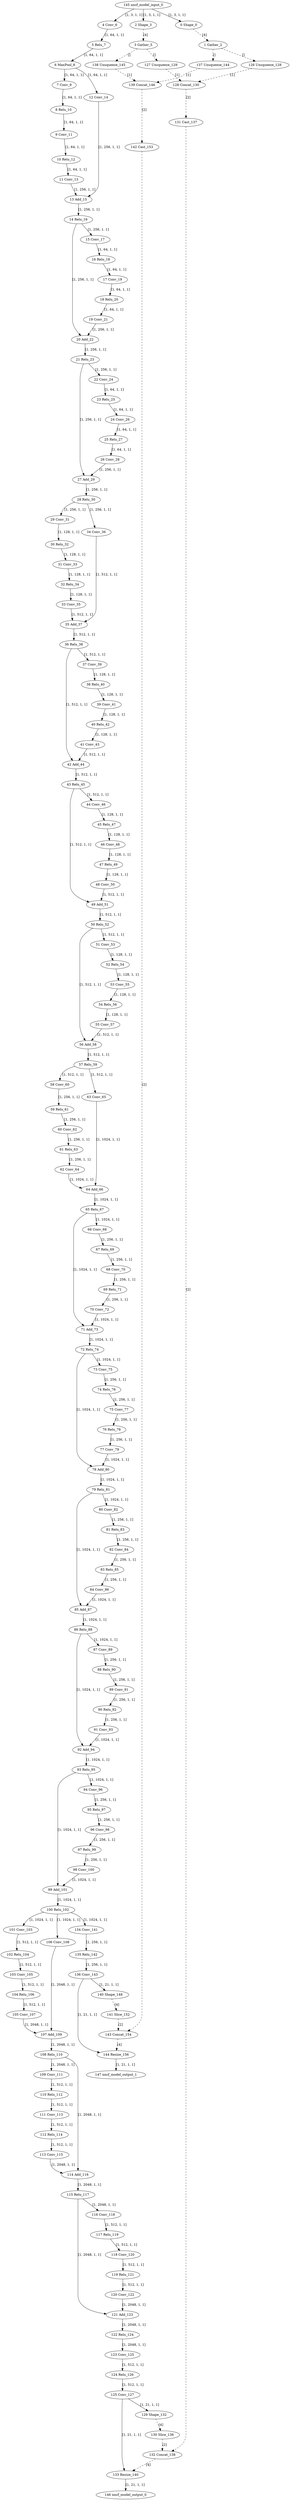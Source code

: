 strict digraph  {
"0 Shape_0" [id=0, type=Shape];
"1 Gather_2" [id=1, type=Gather];
"2 Shape_3" [id=2, type=Shape];
"3 Gather_5" [id=3, type=Gather];
"4 Conv_6" [id=4, type=Conv];
"5 Relu_7" [id=5, type=Relu];
"6 MaxPool_8" [id=6, type=MaxPool];
"7 Conv_9" [id=7, type=Conv];
"8 Relu_10" [id=8, type=Relu];
"9 Conv_11" [id=9, type=Conv];
"10 Relu_12" [id=10, type=Relu];
"11 Conv_13" [id=11, type=Conv];
"12 Conv_14" [id=12, type=Conv];
"13 Add_15" [id=13, type=Add];
"14 Relu_16" [id=14, type=Relu];
"15 Conv_17" [id=15, type=Conv];
"16 Relu_18" [id=16, type=Relu];
"17 Conv_19" [id=17, type=Conv];
"18 Relu_20" [id=18, type=Relu];
"19 Conv_21" [id=19, type=Conv];
"20 Add_22" [id=20, type=Add];
"21 Relu_23" [id=21, type=Relu];
"22 Conv_24" [id=22, type=Conv];
"23 Relu_25" [id=23, type=Relu];
"24 Conv_26" [id=24, type=Conv];
"25 Relu_27" [id=25, type=Relu];
"26 Conv_28" [id=26, type=Conv];
"27 Add_29" [id=27, type=Add];
"28 Relu_30" [id=28, type=Relu];
"29 Conv_31" [id=29, type=Conv];
"30 Relu_32" [id=30, type=Relu];
"31 Conv_33" [id=31, type=Conv];
"32 Relu_34" [id=32, type=Relu];
"33 Conv_35" [id=33, type=Conv];
"34 Conv_36" [id=34, type=Conv];
"35 Add_37" [id=35, type=Add];
"36 Relu_38" [id=36, type=Relu];
"37 Conv_39" [id=37, type=Conv];
"38 Relu_40" [id=38, type=Relu];
"39 Conv_41" [id=39, type=Conv];
"40 Relu_42" [id=40, type=Relu];
"41 Conv_43" [id=41, type=Conv];
"42 Add_44" [id=42, type=Add];
"43 Relu_45" [id=43, type=Relu];
"44 Conv_46" [id=44, type=Conv];
"45 Relu_47" [id=45, type=Relu];
"46 Conv_48" [id=46, type=Conv];
"47 Relu_49" [id=47, type=Relu];
"48 Conv_50" [id=48, type=Conv];
"49 Add_51" [id=49, type=Add];
"50 Relu_52" [id=50, type=Relu];
"51 Conv_53" [id=51, type=Conv];
"52 Relu_54" [id=52, type=Relu];
"53 Conv_55" [id=53, type=Conv];
"54 Relu_56" [id=54, type=Relu];
"55 Conv_57" [id=55, type=Conv];
"56 Add_58" [id=56, type=Add];
"57 Relu_59" [id=57, type=Relu];
"58 Conv_60" [id=58, type=Conv];
"59 Relu_61" [id=59, type=Relu];
"60 Conv_62" [id=60, type=Conv];
"61 Relu_63" [id=61, type=Relu];
"62 Conv_64" [id=62, type=Conv];
"63 Conv_65" [id=63, type=Conv];
"64 Add_66" [id=64, type=Add];
"65 Relu_67" [id=65, type=Relu];
"66 Conv_68" [id=66, type=Conv];
"67 Relu_69" [id=67, type=Relu];
"68 Conv_70" [id=68, type=Conv];
"69 Relu_71" [id=69, type=Relu];
"70 Conv_72" [id=70, type=Conv];
"71 Add_73" [id=71, type=Add];
"72 Relu_74" [id=72, type=Relu];
"73 Conv_75" [id=73, type=Conv];
"74 Relu_76" [id=74, type=Relu];
"75 Conv_77" [id=75, type=Conv];
"76 Relu_78" [id=76, type=Relu];
"77 Conv_79" [id=77, type=Conv];
"78 Add_80" [id=78, type=Add];
"79 Relu_81" [id=79, type=Relu];
"80 Conv_82" [id=80, type=Conv];
"81 Relu_83" [id=81, type=Relu];
"82 Conv_84" [id=82, type=Conv];
"83 Relu_85" [id=83, type=Relu];
"84 Conv_86" [id=84, type=Conv];
"85 Add_87" [id=85, type=Add];
"86 Relu_88" [id=86, type=Relu];
"87 Conv_89" [id=87, type=Conv];
"88 Relu_90" [id=88, type=Relu];
"89 Conv_91" [id=89, type=Conv];
"90 Relu_92" [id=90, type=Relu];
"91 Conv_93" [id=91, type=Conv];
"92 Add_94" [id=92, type=Add];
"93 Relu_95" [id=93, type=Relu];
"94 Conv_96" [id=94, type=Conv];
"95 Relu_97" [id=95, type=Relu];
"96 Conv_98" [id=96, type=Conv];
"97 Relu_99" [id=97, type=Relu];
"98 Conv_100" [id=98, type=Conv];
"99 Add_101" [id=99, type=Add];
"100 Relu_102" [id=100, type=Relu];
"101 Conv_103" [id=101, type=Conv];
"102 Relu_104" [id=102, type=Relu];
"103 Conv_105" [id=103, type=Conv];
"104 Relu_106" [id=104, type=Relu];
"105 Conv_107" [id=105, type=Conv];
"106 Conv_108" [id=106, type=Conv];
"107 Add_109" [id=107, type=Add];
"108 Relu_110" [id=108, type=Relu];
"109 Conv_111" [id=109, type=Conv];
"110 Relu_112" [id=110, type=Relu];
"111 Conv_113" [id=111, type=Conv];
"112 Relu_114" [id=112, type=Relu];
"113 Conv_115" [id=113, type=Conv];
"114 Add_116" [id=114, type=Add];
"115 Relu_117" [id=115, type=Relu];
"116 Conv_118" [id=116, type=Conv];
"117 Relu_119" [id=117, type=Relu];
"118 Conv_120" [id=118, type=Conv];
"119 Relu_121" [id=119, type=Relu];
"120 Conv_122" [id=120, type=Conv];
"121 Add_123" [id=121, type=Add];
"122 Relu_124" [id=122, type=Relu];
"123 Conv_125" [id=123, type=Conv];
"124 Relu_126" [id=124, type=Relu];
"125 Conv_127" [id=125, type=Conv];
"126 Unsqueeze_128" [id=126, type=Unsqueeze];
"127 Unsqueeze_129" [id=127, type=Unsqueeze];
"128 Concat_130" [id=128, type=Concat];
"129 Shape_132" [id=129, type=Shape];
"130 Slice_136" [id=130, type=Slice];
"131 Cast_137" [id=131, type=Cast];
"132 Concat_138" [id=132, type=Concat];
"133 Resize_140" [id=133, type=Resize];
"134 Conv_141" [id=134, type=Conv];
"135 Relu_142" [id=135, type=Relu];
"136 Conv_143" [id=136, type=Conv];
"137 Unsqueeze_144" [id=137, type=Unsqueeze];
"138 Unsqueeze_145" [id=138, type=Unsqueeze];
"139 Concat_146" [id=139, type=Concat];
"140 Shape_148" [id=140, type=Shape];
"141 Slice_152" [id=141, type=Slice];
"142 Cast_153" [id=142, type=Cast];
"143 Concat_154" [id=143, type=Concat];
"144 Resize_156" [id=144, type=Resize];
"145 nncf_model_input_0" [id=145, type=nncf_model_input];
"146 nncf_model_output_0" [id=146, type=nncf_model_output];
"147 nncf_model_output_1" [id=147, type=nncf_model_output];
"0 Shape_0" -> "1 Gather_2"  [label="[4]", style=dashed];
"1 Gather_2" -> "126 Unsqueeze_128"  [label="[]", style=dashed];
"1 Gather_2" -> "137 Unsqueeze_144"  [label="[]", style=dashed];
"2 Shape_3" -> "3 Gather_5"  [label="[4]", style=dashed];
"3 Gather_5" -> "127 Unsqueeze_129"  [label="[]", style=dashed];
"3 Gather_5" -> "138 Unsqueeze_145"  [label="[]", style=dashed];
"4 Conv_6" -> "5 Relu_7"  [label="[1, 64, 1, 1]", style=solid];
"5 Relu_7" -> "6 MaxPool_8"  [label="[1, 64, 1, 1]", style=solid];
"6 MaxPool_8" -> "7 Conv_9"  [label="[1, 64, 1, 1]", style=solid];
"6 MaxPool_8" -> "12 Conv_14"  [label="[1, 64, 1, 1]", style=solid];
"7 Conv_9" -> "8 Relu_10"  [label="[1, 64, 1, 1]", style=solid];
"8 Relu_10" -> "9 Conv_11"  [label="[1, 64, 1, 1]", style=solid];
"9 Conv_11" -> "10 Relu_12"  [label="[1, 64, 1, 1]", style=solid];
"10 Relu_12" -> "11 Conv_13"  [label="[1, 64, 1, 1]", style=solid];
"11 Conv_13" -> "13 Add_15"  [label="[1, 256, 1, 1]", style=solid];
"12 Conv_14" -> "13 Add_15"  [label="[1, 256, 1, 1]", style=solid];
"13 Add_15" -> "14 Relu_16"  [label="[1, 256, 1, 1]", style=solid];
"14 Relu_16" -> "15 Conv_17"  [label="[1, 256, 1, 1]", style=solid];
"14 Relu_16" -> "20 Add_22"  [label="[1, 256, 1, 1]", style=solid];
"15 Conv_17" -> "16 Relu_18"  [label="[1, 64, 1, 1]", style=solid];
"16 Relu_18" -> "17 Conv_19"  [label="[1, 64, 1, 1]", style=solid];
"17 Conv_19" -> "18 Relu_20"  [label="[1, 64, 1, 1]", style=solid];
"18 Relu_20" -> "19 Conv_21"  [label="[1, 64, 1, 1]", style=solid];
"19 Conv_21" -> "20 Add_22"  [label="[1, 256, 1, 1]", style=solid];
"20 Add_22" -> "21 Relu_23"  [label="[1, 256, 1, 1]", style=solid];
"21 Relu_23" -> "22 Conv_24"  [label="[1, 256, 1, 1]", style=solid];
"21 Relu_23" -> "27 Add_29"  [label="[1, 256, 1, 1]", style=solid];
"22 Conv_24" -> "23 Relu_25"  [label="[1, 64, 1, 1]", style=solid];
"23 Relu_25" -> "24 Conv_26"  [label="[1, 64, 1, 1]", style=solid];
"24 Conv_26" -> "25 Relu_27"  [label="[1, 64, 1, 1]", style=solid];
"25 Relu_27" -> "26 Conv_28"  [label="[1, 64, 1, 1]", style=solid];
"26 Conv_28" -> "27 Add_29"  [label="[1, 256, 1, 1]", style=solid];
"27 Add_29" -> "28 Relu_30"  [label="[1, 256, 1, 1]", style=solid];
"28 Relu_30" -> "29 Conv_31"  [label="[1, 256, 1, 1]", style=solid];
"28 Relu_30" -> "34 Conv_36"  [label="[1, 256, 1, 1]", style=solid];
"29 Conv_31" -> "30 Relu_32"  [label="[1, 128, 1, 1]", style=solid];
"30 Relu_32" -> "31 Conv_33"  [label="[1, 128, 1, 1]", style=solid];
"31 Conv_33" -> "32 Relu_34"  [label="[1, 128, 1, 1]", style=solid];
"32 Relu_34" -> "33 Conv_35"  [label="[1, 128, 1, 1]", style=solid];
"33 Conv_35" -> "35 Add_37"  [label="[1, 512, 1, 1]", style=solid];
"34 Conv_36" -> "35 Add_37"  [label="[1, 512, 1, 1]", style=solid];
"35 Add_37" -> "36 Relu_38"  [label="[1, 512, 1, 1]", style=solid];
"36 Relu_38" -> "37 Conv_39"  [label="[1, 512, 1, 1]", style=solid];
"36 Relu_38" -> "42 Add_44"  [label="[1, 512, 1, 1]", style=solid];
"37 Conv_39" -> "38 Relu_40"  [label="[1, 128, 1, 1]", style=solid];
"38 Relu_40" -> "39 Conv_41"  [label="[1, 128, 1, 1]", style=solid];
"39 Conv_41" -> "40 Relu_42"  [label="[1, 128, 1, 1]", style=solid];
"40 Relu_42" -> "41 Conv_43"  [label="[1, 128, 1, 1]", style=solid];
"41 Conv_43" -> "42 Add_44"  [label="[1, 512, 1, 1]", style=solid];
"42 Add_44" -> "43 Relu_45"  [label="[1, 512, 1, 1]", style=solid];
"43 Relu_45" -> "44 Conv_46"  [label="[1, 512, 1, 1]", style=solid];
"43 Relu_45" -> "49 Add_51"  [label="[1, 512, 1, 1]", style=solid];
"44 Conv_46" -> "45 Relu_47"  [label="[1, 128, 1, 1]", style=solid];
"45 Relu_47" -> "46 Conv_48"  [label="[1, 128, 1, 1]", style=solid];
"46 Conv_48" -> "47 Relu_49"  [label="[1, 128, 1, 1]", style=solid];
"47 Relu_49" -> "48 Conv_50"  [label="[1, 128, 1, 1]", style=solid];
"48 Conv_50" -> "49 Add_51"  [label="[1, 512, 1, 1]", style=solid];
"49 Add_51" -> "50 Relu_52"  [label="[1, 512, 1, 1]", style=solid];
"50 Relu_52" -> "51 Conv_53"  [label="[1, 512, 1, 1]", style=solid];
"50 Relu_52" -> "56 Add_58"  [label="[1, 512, 1, 1]", style=solid];
"51 Conv_53" -> "52 Relu_54"  [label="[1, 128, 1, 1]", style=solid];
"52 Relu_54" -> "53 Conv_55"  [label="[1, 128, 1, 1]", style=solid];
"53 Conv_55" -> "54 Relu_56"  [label="[1, 128, 1, 1]", style=solid];
"54 Relu_56" -> "55 Conv_57"  [label="[1, 128, 1, 1]", style=solid];
"55 Conv_57" -> "56 Add_58"  [label="[1, 512, 1, 1]", style=solid];
"56 Add_58" -> "57 Relu_59"  [label="[1, 512, 1, 1]", style=solid];
"57 Relu_59" -> "58 Conv_60"  [label="[1, 512, 1, 1]", style=solid];
"57 Relu_59" -> "63 Conv_65"  [label="[1, 512, 1, 1]", style=solid];
"58 Conv_60" -> "59 Relu_61"  [label="[1, 256, 1, 1]", style=solid];
"59 Relu_61" -> "60 Conv_62"  [label="[1, 256, 1, 1]", style=solid];
"60 Conv_62" -> "61 Relu_63"  [label="[1, 256, 1, 1]", style=solid];
"61 Relu_63" -> "62 Conv_64"  [label="[1, 256, 1, 1]", style=solid];
"62 Conv_64" -> "64 Add_66"  [label="[1, 1024, 1, 1]", style=solid];
"63 Conv_65" -> "64 Add_66"  [label="[1, 1024, 1, 1]", style=solid];
"64 Add_66" -> "65 Relu_67"  [label="[1, 1024, 1, 1]", style=solid];
"65 Relu_67" -> "66 Conv_68"  [label="[1, 1024, 1, 1]", style=solid];
"65 Relu_67" -> "71 Add_73"  [label="[1, 1024, 1, 1]", style=solid];
"66 Conv_68" -> "67 Relu_69"  [label="[1, 256, 1, 1]", style=solid];
"67 Relu_69" -> "68 Conv_70"  [label="[1, 256, 1, 1]", style=solid];
"68 Conv_70" -> "69 Relu_71"  [label="[1, 256, 1, 1]", style=solid];
"69 Relu_71" -> "70 Conv_72"  [label="[1, 256, 1, 1]", style=solid];
"70 Conv_72" -> "71 Add_73"  [label="[1, 1024, 1, 1]", style=solid];
"71 Add_73" -> "72 Relu_74"  [label="[1, 1024, 1, 1]", style=solid];
"72 Relu_74" -> "73 Conv_75"  [label="[1, 1024, 1, 1]", style=solid];
"72 Relu_74" -> "78 Add_80"  [label="[1, 1024, 1, 1]", style=solid];
"73 Conv_75" -> "74 Relu_76"  [label="[1, 256, 1, 1]", style=solid];
"74 Relu_76" -> "75 Conv_77"  [label="[1, 256, 1, 1]", style=solid];
"75 Conv_77" -> "76 Relu_78"  [label="[1, 256, 1, 1]", style=solid];
"76 Relu_78" -> "77 Conv_79"  [label="[1, 256, 1, 1]", style=solid];
"77 Conv_79" -> "78 Add_80"  [label="[1, 1024, 1, 1]", style=solid];
"78 Add_80" -> "79 Relu_81"  [label="[1, 1024, 1, 1]", style=solid];
"79 Relu_81" -> "80 Conv_82"  [label="[1, 1024, 1, 1]", style=solid];
"79 Relu_81" -> "85 Add_87"  [label="[1, 1024, 1, 1]", style=solid];
"80 Conv_82" -> "81 Relu_83"  [label="[1, 256, 1, 1]", style=solid];
"81 Relu_83" -> "82 Conv_84"  [label="[1, 256, 1, 1]", style=solid];
"82 Conv_84" -> "83 Relu_85"  [label="[1, 256, 1, 1]", style=solid];
"83 Relu_85" -> "84 Conv_86"  [label="[1, 256, 1, 1]", style=solid];
"84 Conv_86" -> "85 Add_87"  [label="[1, 1024, 1, 1]", style=solid];
"85 Add_87" -> "86 Relu_88"  [label="[1, 1024, 1, 1]", style=solid];
"86 Relu_88" -> "87 Conv_89"  [label="[1, 1024, 1, 1]", style=solid];
"86 Relu_88" -> "92 Add_94"  [label="[1, 1024, 1, 1]", style=solid];
"87 Conv_89" -> "88 Relu_90"  [label="[1, 256, 1, 1]", style=solid];
"88 Relu_90" -> "89 Conv_91"  [label="[1, 256, 1, 1]", style=solid];
"89 Conv_91" -> "90 Relu_92"  [label="[1, 256, 1, 1]", style=solid];
"90 Relu_92" -> "91 Conv_93"  [label="[1, 256, 1, 1]", style=solid];
"91 Conv_93" -> "92 Add_94"  [label="[1, 1024, 1, 1]", style=solid];
"92 Add_94" -> "93 Relu_95"  [label="[1, 1024, 1, 1]", style=solid];
"93 Relu_95" -> "94 Conv_96"  [label="[1, 1024, 1, 1]", style=solid];
"93 Relu_95" -> "99 Add_101"  [label="[1, 1024, 1, 1]", style=solid];
"94 Conv_96" -> "95 Relu_97"  [label="[1, 256, 1, 1]", style=solid];
"95 Relu_97" -> "96 Conv_98"  [label="[1, 256, 1, 1]", style=solid];
"96 Conv_98" -> "97 Relu_99"  [label="[1, 256, 1, 1]", style=solid];
"97 Relu_99" -> "98 Conv_100"  [label="[1, 256, 1, 1]", style=solid];
"98 Conv_100" -> "99 Add_101"  [label="[1, 1024, 1, 1]", style=solid];
"99 Add_101" -> "100 Relu_102"  [label="[1, 1024, 1, 1]", style=solid];
"100 Relu_102" -> "101 Conv_103"  [label="[1, 1024, 1, 1]", style=solid];
"100 Relu_102" -> "106 Conv_108"  [label="[1, 1024, 1, 1]", style=solid];
"100 Relu_102" -> "134 Conv_141"  [label="[1, 1024, 1, 1]", style=solid];
"101 Conv_103" -> "102 Relu_104"  [label="[1, 512, 1, 1]", style=solid];
"102 Relu_104" -> "103 Conv_105"  [label="[1, 512, 1, 1]", style=solid];
"103 Conv_105" -> "104 Relu_106"  [label="[1, 512, 1, 1]", style=solid];
"104 Relu_106" -> "105 Conv_107"  [label="[1, 512, 1, 1]", style=solid];
"105 Conv_107" -> "107 Add_109"  [label="[1, 2048, 1, 1]", style=solid];
"106 Conv_108" -> "107 Add_109"  [label="[1, 2048, 1, 1]", style=solid];
"107 Add_109" -> "108 Relu_110"  [label="[1, 2048, 1, 1]", style=solid];
"108 Relu_110" -> "109 Conv_111"  [label="[1, 2048, 1, 1]", style=solid];
"108 Relu_110" -> "114 Add_116"  [label="[1, 2048, 1, 1]", style=solid];
"109 Conv_111" -> "110 Relu_112"  [label="[1, 512, 1, 1]", style=solid];
"110 Relu_112" -> "111 Conv_113"  [label="[1, 512, 1, 1]", style=solid];
"111 Conv_113" -> "112 Relu_114"  [label="[1, 512, 1, 1]", style=solid];
"112 Relu_114" -> "113 Conv_115"  [label="[1, 512, 1, 1]", style=solid];
"113 Conv_115" -> "114 Add_116"  [label="[1, 2048, 1, 1]", style=solid];
"114 Add_116" -> "115 Relu_117"  [label="[1, 2048, 1, 1]", style=solid];
"115 Relu_117" -> "116 Conv_118"  [label="[1, 2048, 1, 1]", style=solid];
"115 Relu_117" -> "121 Add_123"  [label="[1, 2048, 1, 1]", style=solid];
"116 Conv_118" -> "117 Relu_119"  [label="[1, 512, 1, 1]", style=solid];
"117 Relu_119" -> "118 Conv_120"  [label="[1, 512, 1, 1]", style=solid];
"118 Conv_120" -> "119 Relu_121"  [label="[1, 512, 1, 1]", style=solid];
"119 Relu_121" -> "120 Conv_122"  [label="[1, 512, 1, 1]", style=solid];
"120 Conv_122" -> "121 Add_123"  [label="[1, 2048, 1, 1]", style=solid];
"121 Add_123" -> "122 Relu_124"  [label="[1, 2048, 1, 1]", style=solid];
"122 Relu_124" -> "123 Conv_125"  [label="[1, 2048, 1, 1]", style=solid];
"123 Conv_125" -> "124 Relu_126"  [label="[1, 512, 1, 1]", style=solid];
"124 Relu_126" -> "125 Conv_127"  [label="[1, 512, 1, 1]", style=solid];
"125 Conv_127" -> "129 Shape_132"  [label="[1, 21, 1, 1]", style=solid];
"125 Conv_127" -> "133 Resize_140"  [label="[1, 21, 1, 1]", style=solid];
"126 Unsqueeze_128" -> "128 Concat_130"  [label="[1]", style=dashed];
"127 Unsqueeze_129" -> "128 Concat_130"  [label="[1]", style=dashed];
"128 Concat_130" -> "131 Cast_137"  [label="[2]", style=dashed];
"129 Shape_132" -> "130 Slice_136"  [label="[4]", style=dashed];
"130 Slice_136" -> "132 Concat_138"  [label="[2]", style=dashed];
"131 Cast_137" -> "132 Concat_138"  [label="[2]", style=dashed];
"132 Concat_138" -> "133 Resize_140"  [label="[4]", style=dashed];
"133 Resize_140" -> "146 nncf_model_output_0"  [label="[1, 21, 1, 1]", style=solid];
"134 Conv_141" -> "135 Relu_142"  [label="[1, 256, 1, 1]", style=solid];
"135 Relu_142" -> "136 Conv_143"  [label="[1, 256, 1, 1]", style=solid];
"136 Conv_143" -> "140 Shape_148"  [label="[1, 21, 1, 1]", style=solid];
"136 Conv_143" -> "144 Resize_156"  [label="[1, 21, 1, 1]", style=solid];
"137 Unsqueeze_144" -> "139 Concat_146"  [label="[1]", style=dashed];
"138 Unsqueeze_145" -> "139 Concat_146"  [label="[1]", style=dashed];
"139 Concat_146" -> "142 Cast_153"  [label="[2]", style=dashed];
"140 Shape_148" -> "141 Slice_152"  [label="[4]", style=dashed];
"141 Slice_152" -> "143 Concat_154"  [label="[2]", style=dashed];
"142 Cast_153" -> "143 Concat_154"  [label="[2]", style=dashed];
"143 Concat_154" -> "144 Resize_156"  [label="[4]", style=dashed];
"144 Resize_156" -> "147 nncf_model_output_1"  [label="[1, 21, 1, 1]", style=solid];
"145 nncf_model_input_0" -> "0 Shape_0"  [label="[1, 3, 1, 1]", style=solid];
"145 nncf_model_input_0" -> "2 Shape_3"  [label="[1, 3, 1, 1]", style=solid];
"145 nncf_model_input_0" -> "4 Conv_6"  [label="[1, 3, 1, 1]", style=solid];
}
